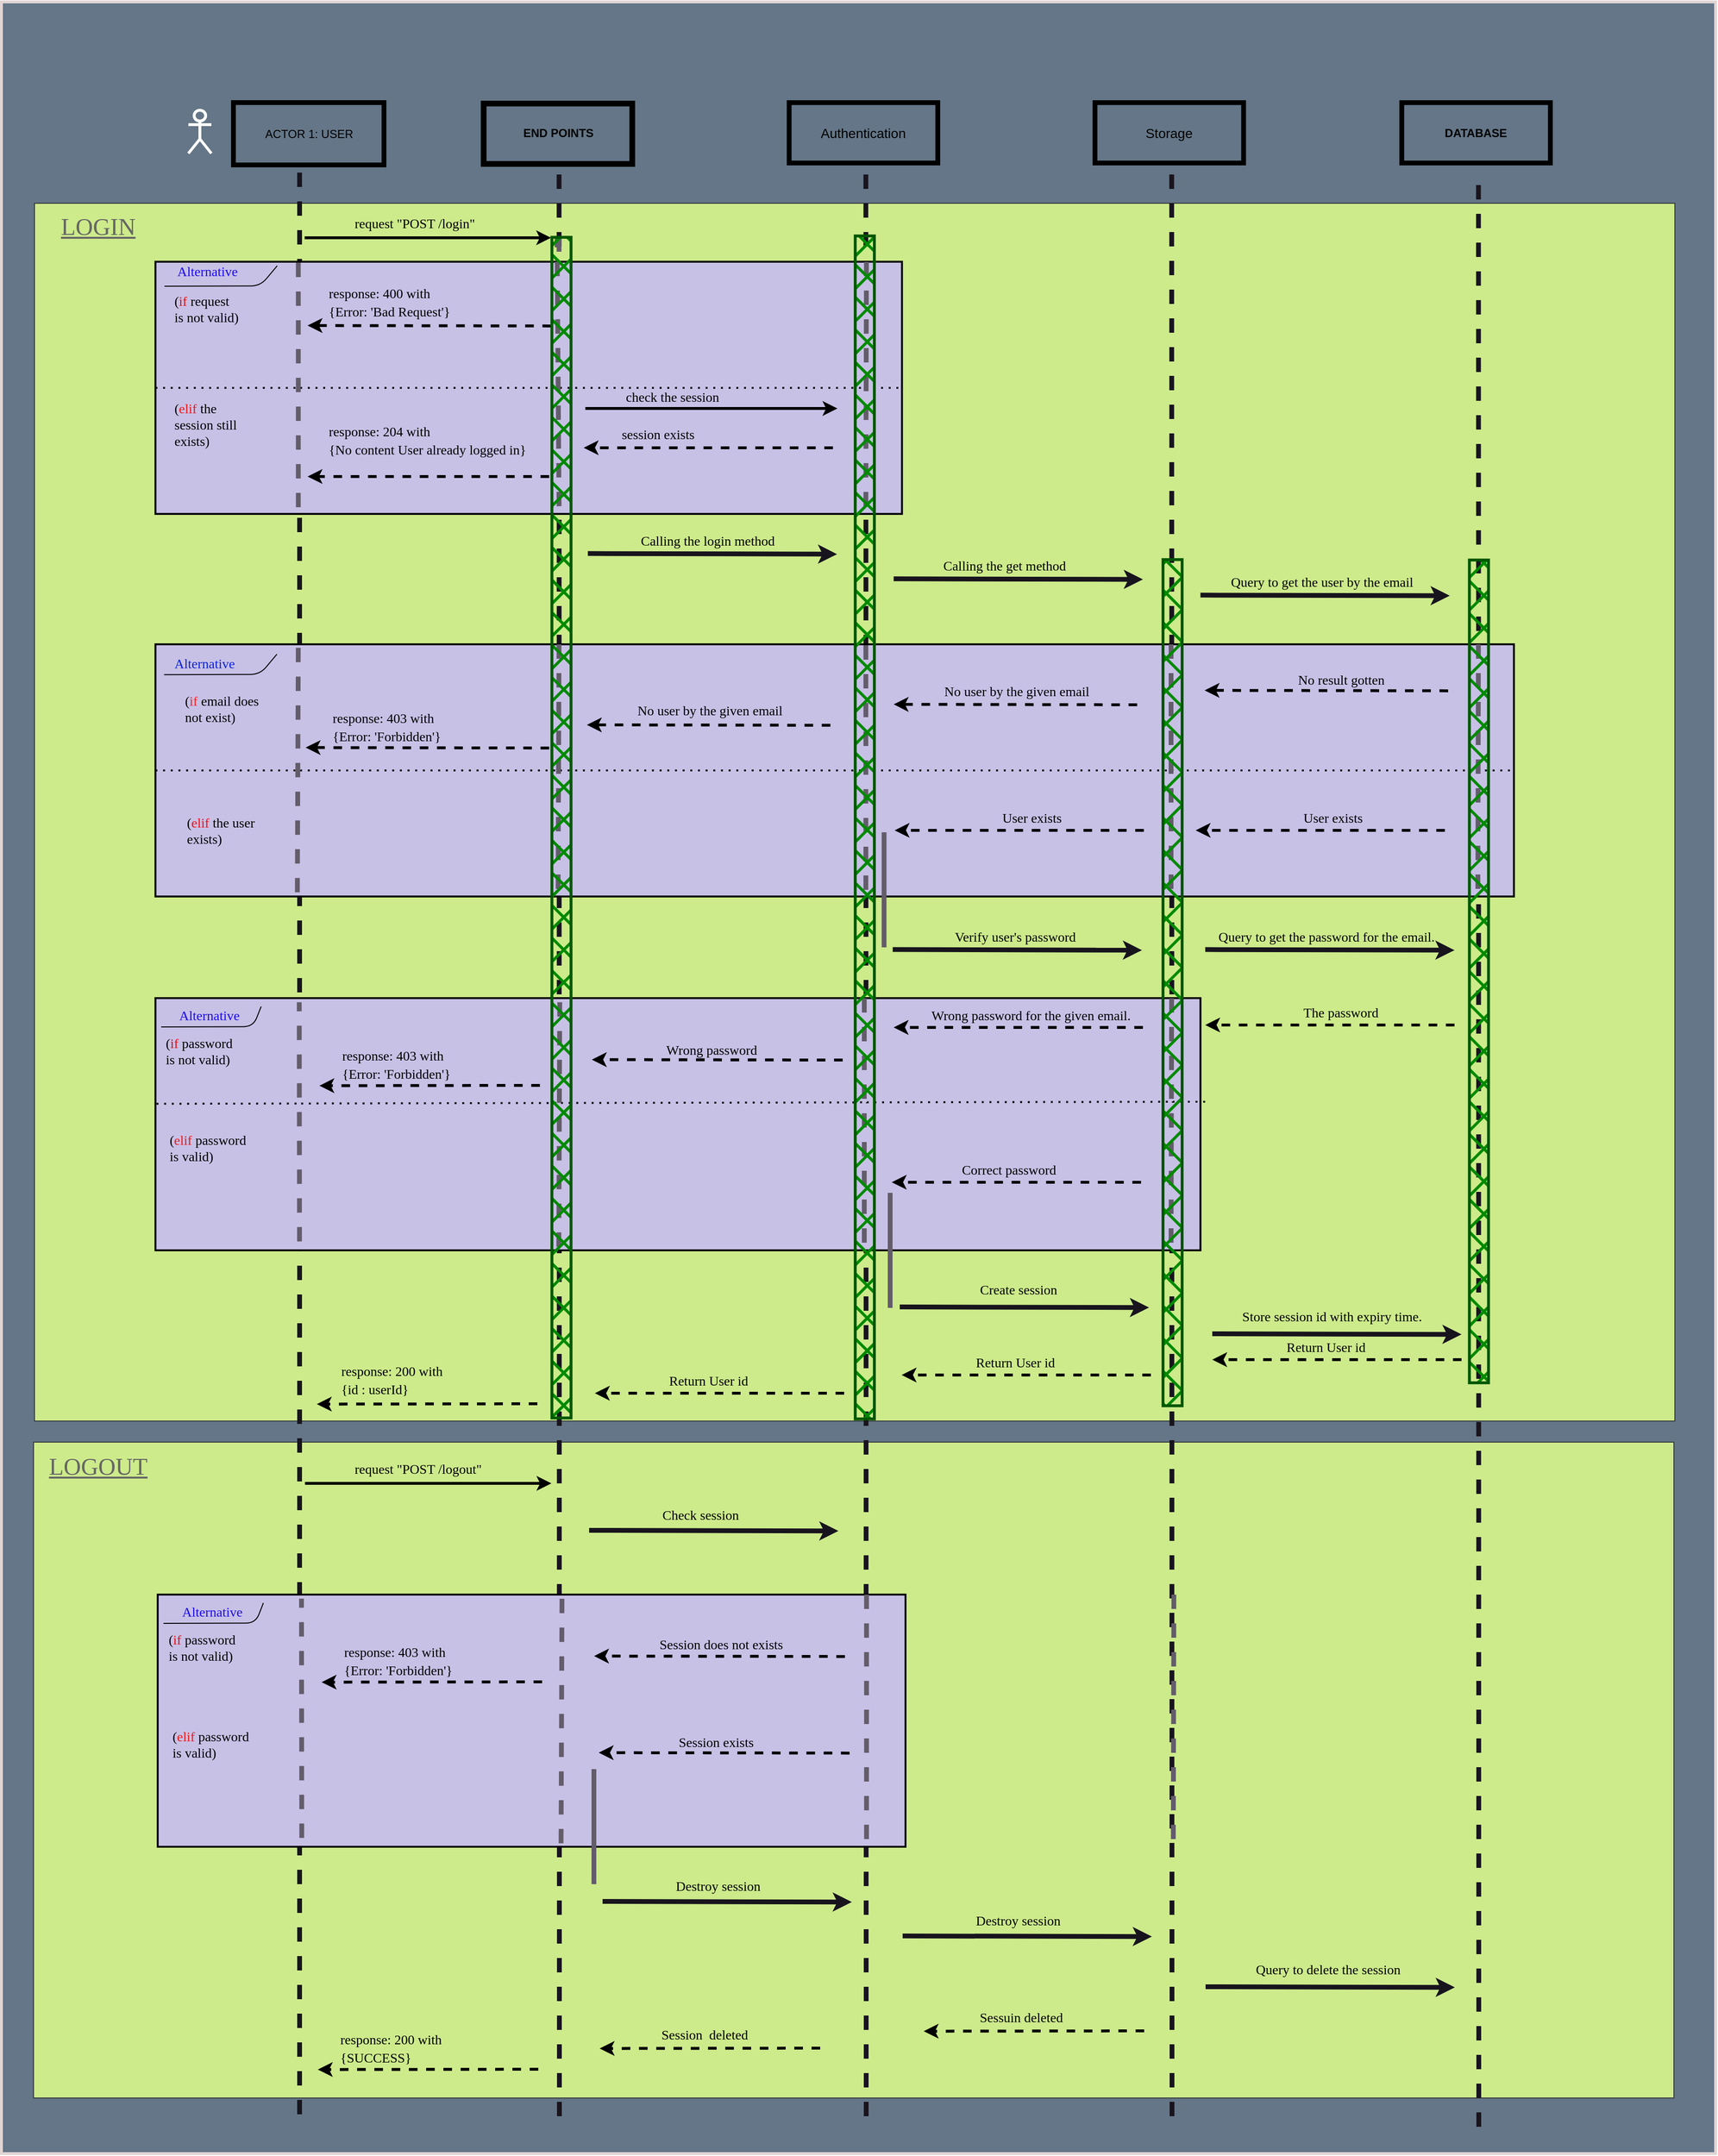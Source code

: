 <mxfile>
    <diagram id="F_yw_CQn4tfW_uXNjKrX" name="Page-1">
        <mxGraphModel dx="4628" dy="409" grid="0" gridSize="10" guides="0" tooltips="1" connect="1" arrows="1" fold="1" page="1" pageScale="1" pageWidth="1200" pageHeight="1600" background="#ffffff" math="0" shadow="0">
            <root>
                <mxCell id="0"/>
                <mxCell id="1" parent="0"/>
                <mxCell id="373" value="" style="rounded=0;whiteSpace=wrap;html=1;labelBackgroundColor=none;fillStyle=solid;strokeColor=#e1d5d5;strokeWidth=3;fontFamily=Times New Roman;fontSize=19;fontColor=#ec1818;fillColor=#647687;gradientColor=none;" parent="1" vertex="1">
                    <mxGeometry x="-3265.5" y="511" width="1788" height="2244" as="geometry"/>
                </mxCell>
                <mxCell id="454" value="" style="rounded=0;whiteSpace=wrap;html=1;fillColor=#cdeb8b;strokeColor=#36393d;" vertex="1" parent="1">
                    <mxGeometry x="-3231" y="721" width="1711" height="1270" as="geometry"/>
                </mxCell>
                <mxCell id="451" value="" style="rounded=0;whiteSpace=wrap;html=1;fillColor=#cdeb8b;strokeColor=#36393d;" vertex="1" parent="1">
                    <mxGeometry x="-3232" y="2013" width="1711" height="684" as="geometry"/>
                </mxCell>
                <mxCell id="374" value="" style="endArrow=none;dashed=1;html=1;fontColor=#080808;endSize=4;strokeColor=#18141d;strokeWidth=5;" parent="1" edge="1">
                    <mxGeometry width="50" height="50" relative="1" as="geometry">
                        <mxPoint x="-2954.5" y="2714" as="sourcePoint"/>
                        <mxPoint x="-2954.5" y="684" as="targetPoint"/>
                    </mxGeometry>
                </mxCell>
                <mxCell id="229" value="ACTOR 1: USER" style="rounded=0;whiteSpace=wrap;html=1;fillColor=none;strokeWidth=5;" parent="1" vertex="1">
                    <mxGeometry x="-3023.5" y="616" width="157" height="65" as="geometry"/>
                </mxCell>
                <mxCell id="230" value="&lt;b&gt;END POINTS&lt;/b&gt;" style="rounded=0;whiteSpace=wrap;html=1;fillColor=none;strokeWidth=6;" parent="1" vertex="1">
                    <mxGeometry x="-2762.5" y="617" width="155" height="62.95" as="geometry"/>
                </mxCell>
                <mxCell id="231" value="&lt;font style=&quot;font-size: 14px;&quot;&gt;Authentication&lt;/font&gt;" style="rounded=0;whiteSpace=wrap;html=1;fillColor=none;strokeWidth=5;" parent="1" vertex="1">
                    <mxGeometry x="-2443.84" y="616.05" width="155" height="62.95" as="geometry"/>
                </mxCell>
                <mxCell id="232" value="&lt;font style=&quot;font-size: 14px;&quot;&gt;Storage&lt;/font&gt;" style="rounded=0;whiteSpace=wrap;html=1;fillColor=none;strokeWidth=5;" parent="1" vertex="1">
                    <mxGeometry x="-2124.84" y="616.05" width="155" height="62.95" as="geometry"/>
                </mxCell>
                <mxCell id="233" value="&lt;b&gt;DATABASE&lt;/b&gt;" style="rounded=0;whiteSpace=wrap;html=1;fillColor=none;strokeWidth=5;" parent="1" vertex="1">
                    <mxGeometry x="-1804.84" y="616.05" width="155" height="62.95" as="geometry"/>
                </mxCell>
                <mxCell id="234" value="" style="endArrow=none;dashed=1;html=1;fontColor=#080808;endSize=4;strokeColor=#18141d;strokeWidth=5;" parent="1" edge="1">
                    <mxGeometry width="50" height="50" relative="1" as="geometry">
                        <mxPoint x="-2683.5" y="2716" as="sourcePoint"/>
                        <mxPoint x="-2683.84" y="683.95" as="targetPoint"/>
                    </mxGeometry>
                </mxCell>
                <mxCell id="235" value="" style="endArrow=none;dashed=1;html=1;fontColor=#080808;endSize=4;strokeColor=#18141d;strokeWidth=5;" parent="1" edge="1">
                    <mxGeometry width="50" height="50" relative="1" as="geometry">
                        <mxPoint x="-2363.5" y="2716" as="sourcePoint"/>
                        <mxPoint x="-2363.84" y="683.95" as="targetPoint"/>
                    </mxGeometry>
                </mxCell>
                <mxCell id="236" value="" style="endArrow=none;dashed=1;html=1;fontColor=#080808;endSize=4;strokeColor=#18141d;strokeWidth=5;" parent="1" edge="1">
                    <mxGeometry width="50" height="50" relative="1" as="geometry">
                        <mxPoint x="-2044.5" y="2716" as="sourcePoint"/>
                        <mxPoint x="-2044.84" y="688.95" as="targetPoint"/>
                    </mxGeometry>
                </mxCell>
                <mxCell id="237" value="" style="endArrow=none;dashed=1;html=1;fontColor=#080808;endSize=4;strokeColor=#18141d;strokeWidth=5;" parent="1" edge="1">
                    <mxGeometry width="50" height="50" relative="1" as="geometry">
                        <mxPoint x="-1724.5" y="2727" as="sourcePoint"/>
                        <mxPoint x="-1724.84" y="688.95" as="targetPoint"/>
                    </mxGeometry>
                </mxCell>
                <mxCell id="238" value="" style="endArrow=classic;html=1;strokeColor=#18141d;strokeWidth=5;fontSize=14;fontColor=#080808;endSize=4;" parent="1" edge="1">
                    <mxGeometry width="50" height="50" relative="1" as="geometry">
                        <mxPoint x="-2653.84" y="1086.3" as="sourcePoint"/>
                        <mxPoint x="-2393.84" y="1086.95" as="targetPoint"/>
                    </mxGeometry>
                </mxCell>
                <mxCell id="242" value="" style="rounded=0;whiteSpace=wrap;html=1;strokeColor=#000000;strokeWidth=2;fontFamily=Verdana;fontSize=14;fontColor=#000000;fillColor=#C8C1E6;fillStyle=solid;gradientColor=none;" parent="1" vertex="1">
                    <mxGeometry x="-3104.84" y="781.95" width="778.65" height="263" as="geometry"/>
                </mxCell>
                <mxCell id="244" value="&lt;font color=&quot;#1b0ced&quot;&gt;Alternative&lt;/font&gt;" style="text;html=1;align=center;verticalAlign=middle;resizable=0;points=[];autosize=1;strokeColor=none;fillColor=none;fontSize=14;fontFamily=Verdana;fontColor=#000000;" parent="1" vertex="1">
                    <mxGeometry x="-3095.84" y="777.5" width="90" height="30" as="geometry"/>
                </mxCell>
                <mxCell id="245" value="(&lt;font color=&quot;#e90c0c&quot;&gt;if&lt;/font&gt; request&lt;br&gt;is not valid)" style="text;html=1;align=left;verticalAlign=middle;resizable=0;points=[];autosize=1;strokeColor=none;fillColor=none;fontSize=14;fontFamily=Verdana;fontColor=#000000;" parent="1" vertex="1">
                    <mxGeometry x="-3086.84" y="807.497" width="90" height="50" as="geometry"/>
                </mxCell>
                <mxCell id="246" value="(&lt;font color=&quot;#ec1818&quot;&gt;elif&lt;/font&gt; the&lt;br&gt;session still&lt;br&gt;exists)" style="text;html=1;align=left;verticalAlign=middle;resizable=0;points=[];autosize=1;strokeColor=none;fillColor=none;fontSize=14;fontFamily=Verdana;fontColor=#000000;" parent="1" vertex="1">
                    <mxGeometry x="-3086.84" y="922.949" width="90" height="60" as="geometry"/>
                </mxCell>
                <mxCell id="247" value="" style="endArrow=classic;html=1;rounded=1;strokeColor=#000000;strokeWidth=3;fontFamily=Verdana;fontSize=14;fontColor=#000000;jumpStyle=arc;jumpSize=0;dashed=1;" parent="1" edge="1">
                    <mxGeometry width="50" height="50" relative="1" as="geometry">
                        <mxPoint x="-2694.19" y="1005.95" as="sourcePoint"/>
                        <mxPoint x="-2946.19" y="1005.948" as="targetPoint"/>
                    </mxGeometry>
                </mxCell>
                <mxCell id="248" value="&lt;font face=&quot;Verdana&quot;&gt;&lt;span style=&quot;font-size: 14px;&quot;&gt;check the session&lt;/span&gt;&lt;/font&gt;" style="text;html=1;align=center;verticalAlign=middle;resizable=0;points=[];autosize=1;strokeColor=none;fillColor=none;fontSize=22;fontColor=#000000;" parent="1" vertex="1">
                    <mxGeometry x="-2637.194" y="901" width="142" height="39" as="geometry"/>
                </mxCell>
                <mxCell id="249" value="" style="endArrow=classic;html=1;rounded=1;strokeColor=#000000;strokeWidth=3;fontFamily=Verdana;fontSize=14;fontColor=#000000;jumpStyle=arc;jumpSize=0;dashed=1;" parent="1" edge="1">
                    <mxGeometry width="50" height="50" relative="1" as="geometry">
                        <mxPoint x="-2398.19" y="975.95" as="sourcePoint"/>
                        <mxPoint x="-2658.19" y="975.95" as="targetPoint"/>
                    </mxGeometry>
                </mxCell>
                <mxCell id="250" value="&lt;font face=&quot;Verdana&quot;&gt;&lt;span style=&quot;font-size: 14px;&quot;&gt;session exists&lt;/span&gt;&lt;/font&gt;" style="text;html=1;align=center;verticalAlign=middle;resizable=0;points=[];autosize=1;strokeColor=none;fillColor=none;fontSize=22;fontColor=#000000;" parent="1" vertex="1">
                    <mxGeometry x="-2638.194" y="940.95" width="115" height="39" as="geometry"/>
                </mxCell>
                <mxCell id="251" value="" style="endArrow=classic;html=1;rounded=1;strokeColor=#000000;strokeWidth=3;fontFamily=Verdana;fontSize=14;fontColor=#000000;jumpStyle=arc;jumpSize=0;dashed=1;" parent="1" edge="1">
                    <mxGeometry width="50" height="50" relative="1" as="geometry">
                        <mxPoint x="-2692.19" y="848.95" as="sourcePoint"/>
                        <mxPoint x="-2946.19" y="848.498" as="targetPoint"/>
                    </mxGeometry>
                </mxCell>
                <mxCell id="252" value="&lt;p style=&quot;line-height: 70%;&quot;&gt;&lt;font style=&quot;font-size: 14px;&quot; face=&quot;Verdana&quot;&gt;response: 400 with&lt;br&gt;{Error&lt;/font&gt;&lt;span style=&quot;background-color: initial; font-family: Verdana; font-size: 14px;&quot;&gt;: 'Bad Request'}&amp;nbsp;&lt;/span&gt;&lt;/p&gt;" style="text;html=1;align=left;verticalAlign=middle;resizable=0;points=[];autosize=1;strokeColor=none;fillColor=none;fontSize=22;fontColor=#000000;" parent="1" vertex="1">
                    <mxGeometry x="-2926.19" y="777.5" width="183" height="91" as="geometry"/>
                </mxCell>
                <mxCell id="253" value="" style="endArrow=classic;html=1;rounded=1;strokeColor=#000000;strokeWidth=3;fontSize=22;fontColor=#000000;jumpStyle=arc;jumpSize=0;" parent="1" edge="1">
                    <mxGeometry width="50" height="50" relative="1" as="geometry">
                        <mxPoint x="-2656.5" y="935" as="sourcePoint"/>
                        <mxPoint x="-2393.5" y="935" as="targetPoint"/>
                    </mxGeometry>
                </mxCell>
                <mxCell id="254" value="" style="endArrow=none;dashed=1;html=1;dashPattern=1 3;strokeWidth=2;rounded=1;strokeColor=#000000;fontFamily=Verdana;fontSize=14;fontColor=#000000;jumpStyle=arc;jumpSize=0;exitX=0;exitY=0.5;exitDx=0;exitDy=0;entryX=1;entryY=0.5;entryDx=0;entryDy=0;" parent="1" source="242" target="242" edge="1">
                    <mxGeometry width="50" height="50" relative="1" as="geometry">
                        <mxPoint x="-2816.19" y="947.95" as="sourcePoint"/>
                        <mxPoint x="-2326.19" y="889.95" as="targetPoint"/>
                    </mxGeometry>
                </mxCell>
                <mxCell id="255" value="" style="endArrow=classic;html=1;rounded=1;strokeColor=#000000;strokeWidth=3;fontSize=22;fontColor=#000000;jumpStyle=arc;jumpSize=0;" parent="1" edge="1">
                    <mxGeometry width="50" height="50" relative="1" as="geometry">
                        <mxPoint x="-2949.19" y="756.95" as="sourcePoint"/>
                        <mxPoint x="-2692.19" y="756.95" as="targetPoint"/>
                    </mxGeometry>
                </mxCell>
                <mxCell id="256" value="&lt;p style=&quot;line-height: 70%;&quot;&gt;&lt;font style=&quot;font-size: 14px;&quot; face=&quot;Verdana&quot;&gt;response: 204 with&lt;br&gt;&lt;/font&gt;&lt;span style=&quot;font-family: Verdana; font-size: 14px;&quot;&gt;{No content User already logged in}&lt;/span&gt;&lt;font style=&quot;font-size: 14px;&quot; face=&quot;Verdana&quot;&gt;&lt;br&gt;&lt;/font&gt;&lt;/p&gt;" style="text;html=1;align=left;verticalAlign=middle;resizable=0;points=[];autosize=1;strokeColor=none;fillColor=none;fontSize=22;fontColor=#000000;" parent="1" vertex="1">
                    <mxGeometry x="-2926.19" y="919.95" width="224" height="94" as="geometry"/>
                </mxCell>
                <mxCell id="257" value="&lt;span style=&quot;color: rgb(0, 0, 0); font-family: Verdana; font-size: 14px; font-style: normal; font-variant-ligatures: normal; font-variant-caps: normal; font-weight: 400; letter-spacing: normal; orphans: 2; text-align: center; text-indent: 0px; text-transform: none; widows: 2; word-spacing: 0px; -webkit-text-stroke-width: 0px; text-decoration-thickness: initial; text-decoration-style: initial; text-decoration-color: initial; float: none; display: inline !important;&quot;&gt;request &quot;POST /login&quot;&lt;/span&gt;" style="text;whiteSpace=wrap;html=1;fontSize=19;fontColor=#000000;" parent="1" vertex="1">
                    <mxGeometry x="-2899.19" y="722.95" width="170" height="50" as="geometry"/>
                </mxCell>
                <mxCell id="258" value="" style="endArrow=none;dashed=1;html=1;fontColor=#080808;endSize=4;strokeColor=#635c6a;strokeWidth=5;startArrow=none;" parent="1" source="367" edge="1">
                    <mxGeometry width="50" height="50" relative="1" as="geometry">
                        <mxPoint x="-2683.84" y="1036.95" as="sourcePoint"/>
                        <mxPoint x="-2683.84" y="775.95" as="targetPoint"/>
                    </mxGeometry>
                </mxCell>
                <mxCell id="260" value="" style="endArrow=none;dashed=1;html=1;fontColor=#080808;endSize=4;strokeColor=#635c6a;strokeWidth=5;" parent="1" edge="1">
                    <mxGeometry width="50" height="50" relative="1" as="geometry">
                        <mxPoint x="-2363.84" y="1036.95" as="sourcePoint"/>
                        <mxPoint x="-2363.24" y="776.5" as="targetPoint"/>
                    </mxGeometry>
                </mxCell>
                <mxCell id="261" value="&lt;div style=&quot;text-align: center;&quot;&gt;&lt;span style=&quot;background-color: initial; font-size: 14px;&quot;&gt;&lt;font face=&quot;Verdana&quot;&gt;&amp;nbsp;Calling the login method&lt;/font&gt;&lt;/span&gt;&lt;/div&gt;" style="text;whiteSpace=wrap;html=1;fontSize=19;fontColor=#000000;" parent="1" vertex="1">
                    <mxGeometry x="-2603.84" y="1053.95" width="170" height="50" as="geometry"/>
                </mxCell>
                <mxCell id="262" value="" style="endArrow=classic;html=1;strokeColor=#18141d;strokeWidth=5;fontSize=14;fontColor=#080808;endSize=4;" parent="1" edge="1">
                    <mxGeometry width="50" height="50" relative="1" as="geometry">
                        <mxPoint x="-2334.84" y="1112.65" as="sourcePoint"/>
                        <mxPoint x="-2074.84" y="1113.3" as="targetPoint"/>
                    </mxGeometry>
                </mxCell>
                <mxCell id="263" value="&lt;div style=&quot;text-align: center;&quot;&gt;&lt;font face=&quot;Verdana&quot;&gt;&lt;span style=&quot;font-size: 14px;&quot;&gt;Calling the get method&amp;nbsp;&lt;/span&gt;&lt;/font&gt;&lt;/div&gt;" style="text;whiteSpace=wrap;html=1;fontSize=19;fontColor=#000000;" parent="1" vertex="1">
                    <mxGeometry x="-2284.84" y="1080.3" width="170" height="50" as="geometry"/>
                </mxCell>
                <mxCell id="264" value="" style="endArrow=classic;html=1;strokeColor=#18141d;strokeWidth=5;fontSize=14;fontColor=#080808;endSize=4;" parent="1" edge="1">
                    <mxGeometry width="50" height="50" relative="1" as="geometry">
                        <mxPoint x="-2014.84" y="1129.65" as="sourcePoint"/>
                        <mxPoint x="-1754.84" y="1130.3" as="targetPoint"/>
                    </mxGeometry>
                </mxCell>
                <mxCell id="265" value="&lt;div style=&quot;text-align: center;&quot;&gt;&lt;font face=&quot;Verdana&quot;&gt;&lt;span style=&quot;font-size: 14px;&quot;&gt;Query to get the user by the email&lt;/span&gt;&lt;/font&gt;&lt;/div&gt;" style="text;whiteSpace=wrap;html=1;fontSize=19;fontColor=#000000;" parent="1" vertex="1">
                    <mxGeometry x="-1984.84" y="1097.3" width="210" height="50" as="geometry"/>
                </mxCell>
                <mxCell id="266" value="" style="rounded=0;whiteSpace=wrap;html=1;strokeColor=#000000;strokeWidth=2;fontFamily=Verdana;fontSize=14;fontColor=#000000;fillColor=#C8C1E6;fillStyle=solid;gradientColor=none;" parent="1" vertex="1">
                    <mxGeometry x="-3104.84" y="1180.95" width="1417" height="263" as="geometry"/>
                </mxCell>
                <mxCell id="273" value="" style="endArrow=classic;html=1;rounded=1;strokeColor=#000000;strokeWidth=3;fontFamily=Verdana;fontSize=14;fontColor=#000000;jumpStyle=arc;jumpSize=0;dashed=1;" parent="1" edge="1">
                    <mxGeometry width="50" height="50" relative="1" as="geometry">
                        <mxPoint x="-1759.84" y="1374.95" as="sourcePoint"/>
                        <mxPoint x="-2019.84" y="1374.95" as="targetPoint"/>
                    </mxGeometry>
                </mxCell>
                <mxCell id="274" value="&lt;font face=&quot;Verdana&quot;&gt;&lt;span style=&quot;font-size: 14px;&quot;&gt;User exists&lt;/span&gt;&lt;/font&gt;" style="text;html=1;align=center;verticalAlign=middle;resizable=0;points=[];autosize=1;strokeColor=none;fillColor=none;fontSize=22;fontColor=#000000;" parent="1" vertex="1">
                    <mxGeometry x="-1921.844" y="1339.95" width="90" height="40" as="geometry"/>
                </mxCell>
                <mxCell id="275" value="" style="endArrow=classic;html=1;rounded=1;strokeColor=#000000;strokeWidth=3;fontFamily=Verdana;fontSize=14;fontColor=#000000;jumpStyle=arc;jumpSize=0;dashed=1;" parent="1" edge="1">
                    <mxGeometry width="50" height="50" relative="1" as="geometry">
                        <mxPoint x="-2080.84" y="1244.01" as="sourcePoint"/>
                        <mxPoint x="-2334.84" y="1243.558" as="targetPoint"/>
                    </mxGeometry>
                </mxCell>
                <mxCell id="276" value="&lt;p style=&quot;line-height: 70%;&quot;&gt;&lt;font face=&quot;Verdana&quot;&gt;&lt;span style=&quot;font-size: 14px;&quot;&gt;No user by the given email&lt;/span&gt;&lt;/font&gt;&lt;/p&gt;" style="text;html=1;align=left;verticalAlign=middle;resizable=0;points=[];autosize=1;strokeColor=none;fillColor=none;fontSize=22;fontColor=#000000;" parent="1" vertex="1">
                    <mxGeometry x="-2283.84" y="1188.95" width="170" height="80" as="geometry"/>
                </mxCell>
                <mxCell id="278" value="" style="endArrow=none;dashed=1;html=1;dashPattern=1 3;strokeWidth=2;rounded=1;strokeColor=#000000;fontFamily=Verdana;fontSize=14;fontColor=#000000;jumpStyle=arc;jumpSize=0;exitX=0;exitY=0.5;exitDx=0;exitDy=0;entryX=1;entryY=0.5;entryDx=0;entryDy=0;" parent="1" source="266" target="266" edge="1">
                    <mxGeometry width="50" height="50" relative="1" as="geometry">
                        <mxPoint x="-2177.84" y="1346.95" as="sourcePoint"/>
                        <mxPoint x="-1687.84" y="1288.95" as="targetPoint"/>
                    </mxGeometry>
                </mxCell>
                <mxCell id="281" value="" style="endArrow=none;dashed=1;html=1;fontColor=#080808;endSize=4;strokeColor=#635c6a;strokeWidth=5;" parent="1" edge="1">
                    <mxGeometry width="50" height="50" relative="1" as="geometry">
                        <mxPoint x="-2045.49" y="1435.95" as="sourcePoint"/>
                        <mxPoint x="-2045.49" y="1174.95" as="targetPoint"/>
                    </mxGeometry>
                </mxCell>
                <mxCell id="282" value="" style="endArrow=none;dashed=1;html=1;fontColor=#080808;endSize=4;strokeColor=#635c6a;strokeWidth=5;" parent="1" edge="1">
                    <mxGeometry width="50" height="50" relative="1" as="geometry">
                        <mxPoint x="-2363.84" y="1436.95" as="sourcePoint"/>
                        <mxPoint x="-2363.84" y="1176.95" as="targetPoint"/>
                    </mxGeometry>
                </mxCell>
                <mxCell id="283" value="" style="endArrow=none;dashed=1;html=1;fontColor=#080808;endSize=4;strokeColor=#635c6a;strokeWidth=5;" parent="1" edge="1">
                    <mxGeometry width="50" height="50" relative="1" as="geometry">
                        <mxPoint x="-1725.49" y="1435.95" as="sourcePoint"/>
                        <mxPoint x="-1724.89" y="1175.5" as="targetPoint"/>
                    </mxGeometry>
                </mxCell>
                <mxCell id="286" value="" style="endArrow=classic;html=1;rounded=1;strokeColor=#000000;strokeWidth=3;fontFamily=Verdana;fontSize=14;fontColor=#000000;jumpStyle=arc;jumpSize=0;dashed=1;" parent="1" edge="1">
                    <mxGeometry width="50" height="50" relative="1" as="geometry">
                        <mxPoint x="-1756.5" y="1229.45" as="sourcePoint"/>
                        <mxPoint x="-2010.5" y="1228.998" as="targetPoint"/>
                    </mxGeometry>
                </mxCell>
                <mxCell id="287" value="&lt;p style=&quot;line-height: 70%;&quot;&gt;&lt;font face=&quot;Verdana&quot;&gt;&lt;span style=&quot;font-size: 14px;&quot;&gt;No result gotten&lt;/span&gt;&lt;/font&gt;&lt;/p&gt;" style="text;html=1;align=left;verticalAlign=middle;resizable=0;points=[];autosize=1;strokeColor=none;fillColor=none;fontSize=22;fontColor=#000000;" parent="1" vertex="1">
                    <mxGeometry x="-1914.84" y="1177.0" width="110" height="80" as="geometry"/>
                </mxCell>
                <mxCell id="292" value="" style="endArrow=none;dashed=1;html=1;fontColor=#080808;endSize=4;strokeColor=#635c6a;strokeWidth=5;" parent="1" edge="1">
                    <mxGeometry width="50" height="50" relative="1" as="geometry">
                        <mxPoint x="-2684.84" y="1435.95" as="sourcePoint"/>
                        <mxPoint x="-2683.84" y="1172.6" as="targetPoint"/>
                    </mxGeometry>
                </mxCell>
                <mxCell id="294" value="" style="endArrow=classic;html=1;rounded=1;strokeColor=#000000;strokeWidth=3;fontFamily=Verdana;fontSize=14;fontColor=#000000;jumpStyle=arc;jumpSize=0;dashed=1;" parent="1" edge="1">
                    <mxGeometry width="50" height="50" relative="1" as="geometry">
                        <mxPoint x="-2400.84" y="1265.4" as="sourcePoint"/>
                        <mxPoint x="-2654.84" y="1264.948" as="targetPoint"/>
                    </mxGeometry>
                </mxCell>
                <mxCell id="295" value="&lt;p style=&quot;line-height: 70%;&quot;&gt;&lt;font face=&quot;Verdana&quot;&gt;&lt;span style=&quot;font-size: 14px;&quot;&gt;No user by the given email&lt;/span&gt;&lt;/font&gt;&lt;/p&gt;" style="text;html=1;align=left;verticalAlign=middle;resizable=0;points=[];autosize=1;strokeColor=none;fillColor=none;fontSize=22;fontColor=#000000;" parent="1" vertex="1">
                    <mxGeometry x="-2603.84" y="1208.65" width="170" height="80" as="geometry"/>
                </mxCell>
                <mxCell id="297" value="" style="endArrow=none;html=1;rounded=1;strokeColor=#000000;strokeWidth=1;fontFamily=Verdana;fontSize=14;fontColor=#000000;jumpStyle=arc;jumpSize=0;exitX=0;exitY=0.081;exitDx=0;exitDy=0;exitPerimeter=0;entryX=0.144;entryY=0;entryDx=0;entryDy=0;entryPerimeter=0;" parent="1" edge="1">
                    <mxGeometry width="50" height="50" relative="1" as="geometry">
                        <mxPoint x="-3095.84" y="1212.603" as="sourcePoint"/>
                        <mxPoint x="-2978.192" y="1191.3" as="targetPoint"/>
                        <Array as="points">
                            <mxPoint x="-2995.84" y="1212.3"/>
                        </Array>
                    </mxGeometry>
                </mxCell>
                <mxCell id="298" value="&lt;font color=&quot;#0922dc&quot;&gt;Alternative&lt;/font&gt;" style="text;html=1;align=center;verticalAlign=middle;resizable=0;points=[];autosize=1;strokeColor=none;fillColor=none;fontSize=14;fontFamily=Verdana;fontColor=#000000;" parent="1" vertex="1">
                    <mxGeometry x="-3098.84" y="1186.65" width="90" height="30" as="geometry"/>
                </mxCell>
                <mxCell id="299" value="(&lt;font color=&quot;#fc2223&quot;&gt;if&lt;/font&gt; email does&lt;br&gt;not exist)" style="text;html=1;align=left;verticalAlign=middle;resizable=0;points=[];autosize=1;strokeColor=none;fillColor=none;fontSize=14;fontFamily=Verdana;fontColor=#000000;" parent="1" vertex="1">
                    <mxGeometry x="-3075.84" y="1223.647" width="100" height="50" as="geometry"/>
                </mxCell>
                <mxCell id="300" value="(&lt;font color=&quot;#ff0a0a&quot;&gt;elif&lt;/font&gt; the user&lt;br&gt;exists)" style="text;html=1;align=left;verticalAlign=middle;resizable=0;points=[];autosize=1;strokeColor=none;fillColor=none;fontSize=14;fontFamily=Verdana;fontColor=#000000;" parent="1" vertex="1">
                    <mxGeometry x="-3073.84" y="1351.299" width="90" height="50" as="geometry"/>
                </mxCell>
                <mxCell id="301" value="" style="endArrow=none;dashed=1;html=1;fontColor=#080808;endSize=4;strokeColor=#635c6a;strokeWidth=5;" parent="1" edge="1">
                    <mxGeometry width="50" height="50" relative="1" as="geometry">
                        <mxPoint x="-2956.84" y="1439.65" as="sourcePoint"/>
                        <mxPoint x="-2955.84" y="1176.3" as="targetPoint"/>
                    </mxGeometry>
                </mxCell>
                <mxCell id="302" value="" style="endArrow=classic;html=1;rounded=1;strokeColor=#000000;strokeWidth=3;fontFamily=Verdana;fontSize=14;fontColor=#000000;jumpStyle=arc;jumpSize=0;dashed=1;" parent="1" edge="1">
                    <mxGeometry width="50" height="50" relative="1" as="geometry">
                        <mxPoint x="-2694.19" y="1289.1" as="sourcePoint"/>
                        <mxPoint x="-2948.19" y="1288.648" as="targetPoint"/>
                    </mxGeometry>
                </mxCell>
                <mxCell id="303" value="&lt;p style=&quot;line-height: 70%;&quot;&gt;&lt;font style=&quot;font-size: 14px;&quot; face=&quot;Verdana&quot;&gt;response: 403 with&lt;br&gt;{Error&lt;/font&gt;&lt;span style=&quot;background-color: initial; font-family: Verdana; font-size: 14px;&quot;&gt;: 'Forbidden'}&amp;nbsp;&lt;/span&gt;&lt;/p&gt;" style="text;html=1;align=left;verticalAlign=middle;resizable=0;points=[];autosize=1;strokeColor=none;fillColor=none;fontSize=22;fontColor=#000000;" parent="1" vertex="1">
                    <mxGeometry x="-2921.84" y="1219.3" width="134" height="94" as="geometry"/>
                </mxCell>
                <mxCell id="304" value="" style="endArrow=classic;html=1;rounded=1;strokeColor=#000000;strokeWidth=3;fontFamily=Verdana;fontSize=14;fontColor=#000000;jumpStyle=arc;jumpSize=0;dashed=1;" parent="1" edge="1">
                    <mxGeometry width="50" height="50" relative="1" as="geometry">
                        <mxPoint x="-2073.84" y="1374.95" as="sourcePoint"/>
                        <mxPoint x="-2333.84" y="1374.95" as="targetPoint"/>
                    </mxGeometry>
                </mxCell>
                <mxCell id="305" value="&lt;font face=&quot;Verdana&quot;&gt;&lt;span style=&quot;font-size: 14px;&quot;&gt;User exists&lt;/span&gt;&lt;/font&gt;" style="text;html=1;align=center;verticalAlign=middle;resizable=0;points=[];autosize=1;strokeColor=none;fillColor=none;fontSize=22;fontColor=#000000;" parent="1" vertex="1">
                    <mxGeometry x="-2235.844" y="1339.95" width="90" height="40" as="geometry"/>
                </mxCell>
                <mxCell id="308" value="" style="endArrow=classic;html=1;strokeColor=#18141d;strokeWidth=5;fontSize=14;fontColor=#080808;endSize=4;" parent="1" edge="1">
                    <mxGeometry width="50" height="50" relative="1" as="geometry">
                        <mxPoint x="-2335.84" y="1499.3" as="sourcePoint"/>
                        <mxPoint x="-2075.84" y="1499.95" as="targetPoint"/>
                    </mxGeometry>
                </mxCell>
                <mxCell id="309" value="&lt;div style=&quot;text-align: center;&quot;&gt;&lt;font face=&quot;Verdana&quot;&gt;&lt;span style=&quot;font-size: 14px;&quot;&gt;Verify user's password&amp;nbsp;&lt;/span&gt;&lt;/font&gt;&lt;/div&gt;" style="text;whiteSpace=wrap;html=1;fontSize=19;fontColor=#000000;" parent="1" vertex="1">
                    <mxGeometry x="-2272.84" y="1466.95" width="170" height="50" as="geometry"/>
                </mxCell>
                <mxCell id="310" value="" style="endArrow=classic;html=1;strokeColor=#18141d;strokeWidth=5;fontSize=14;fontColor=#080808;endSize=4;" parent="1" edge="1">
                    <mxGeometry width="50" height="50" relative="1" as="geometry">
                        <mxPoint x="-2009.84" y="1499.3" as="sourcePoint"/>
                        <mxPoint x="-1749.84" y="1499.95" as="targetPoint"/>
                    </mxGeometry>
                </mxCell>
                <mxCell id="311" value="&lt;div style=&quot;text-align: center;&quot;&gt;&lt;font face=&quot;Verdana&quot;&gt;&lt;span style=&quot;font-size: 14px;&quot;&gt;Query to get the password for the email.&lt;/span&gt;&lt;/font&gt;&lt;/div&gt;" style="text;whiteSpace=wrap;html=1;fontSize=19;fontColor=#000000;" parent="1" vertex="1">
                    <mxGeometry x="-1997.84" y="1466.95" width="242" height="50" as="geometry"/>
                </mxCell>
                <mxCell id="312" value="" style="endArrow=none;html=1;strokeColor=#635c6a;strokeWidth=5;fontFamily=Times New Roman;fontSize=19;fontColor=#ec1818;endSize=4;" parent="1" edge="1">
                    <mxGeometry width="50" height="50" relative="1" as="geometry">
                        <mxPoint x="-2344.84" y="1376.95" as="sourcePoint"/>
                        <mxPoint x="-2344.84" y="1496.95" as="targetPoint"/>
                    </mxGeometry>
                </mxCell>
                <mxCell id="315" value="" style="endArrow=classic;html=1;rounded=1;strokeColor=#000000;strokeWidth=3;fontFamily=Verdana;fontSize=14;fontColor=#000000;jumpStyle=arc;jumpSize=0;dashed=1;" parent="1" edge="1">
                    <mxGeometry width="50" height="50" relative="1" as="geometry">
                        <mxPoint x="-1749.84" y="1577.95" as="sourcePoint"/>
                        <mxPoint x="-2009.84" y="1577.95" as="targetPoint"/>
                    </mxGeometry>
                </mxCell>
                <mxCell id="316" value="&lt;font face=&quot;Verdana&quot;&gt;&lt;span style=&quot;font-size: 14px;&quot;&gt;The password&amp;nbsp;&lt;/span&gt;&lt;/font&gt;" style="text;html=1;align=center;verticalAlign=middle;resizable=0;points=[];autosize=1;strokeColor=none;fillColor=none;fontSize=22;fontColor=#000000;" parent="1" vertex="1">
                    <mxGeometry x="-1921.844" y="1542.95" width="110" height="40" as="geometry"/>
                </mxCell>
                <mxCell id="319" value="" style="rounded=0;whiteSpace=wrap;html=1;strokeColor=#000000;strokeWidth=2;fontFamily=Verdana;fontSize=14;fontColor=#000000;fillColor=#C8C1E6;fillStyle=solid;gradientColor=none;" parent="1" vertex="1">
                    <mxGeometry x="-3104.84" y="1549.95" width="1090" height="263" as="geometry"/>
                </mxCell>
                <mxCell id="327" value="&lt;font face=&quot;Verdana&quot;&gt;&lt;span style=&quot;font-size: 14px;&quot;&gt;Correct password&lt;/span&gt;&lt;/font&gt;" style="text;html=1;align=center;verticalAlign=middle;resizable=0;points=[];autosize=1;strokeColor=none;fillColor=none;fontSize=22;fontColor=#000000;" parent="1" vertex="1">
                    <mxGeometry x="-2274.844" y="1706.95" width="120" height="40" as="geometry"/>
                </mxCell>
                <mxCell id="328" value="" style="endArrow=classic;html=1;rounded=1;strokeColor=#000000;strokeWidth=3;fontFamily=Verdana;fontSize=14;fontColor=#000000;jumpStyle=arc;jumpSize=0;dashed=1;" parent="1" edge="1">
                    <mxGeometry width="50" height="50" relative="1" as="geometry">
                        <mxPoint x="-2388.02" y="1614.54" as="sourcePoint"/>
                        <mxPoint x="-2649.67" y="1614.09" as="targetPoint"/>
                    </mxGeometry>
                </mxCell>
                <mxCell id="329" value="&lt;p style=&quot;line-height: 70%;&quot;&gt;&lt;font face=&quot;Verdana&quot;&gt;&lt;span style=&quot;font-size: 14px;&quot;&gt;Wrong password&lt;/span&gt;&lt;/font&gt;&lt;/p&gt;" style="text;html=1;align=left;verticalAlign=middle;resizable=0;points=[];autosize=1;strokeColor=none;fillColor=none;fontSize=22;fontColor=#000000;" parent="1" vertex="1">
                    <mxGeometry x="-2573.84" y="1563.22" width="120" height="80" as="geometry"/>
                </mxCell>
                <mxCell id="331" value="" style="endArrow=none;dashed=1;html=1;dashPattern=1 3;strokeWidth=2;rounded=1;strokeColor=#000000;fontFamily=Verdana;fontSize=14;fontColor=#000000;jumpStyle=arc;jumpSize=0;exitX=0.001;exitY=0.419;exitDx=0;exitDy=0;exitPerimeter=0;" parent="1" source="319" edge="1">
                    <mxGeometry width="50" height="50" relative="1" as="geometry">
                        <mxPoint x="-2497.84" y="1715.95" as="sourcePoint"/>
                        <mxPoint x="-2007.84" y="1657.95" as="targetPoint"/>
                    </mxGeometry>
                </mxCell>
                <mxCell id="333" value="&lt;p style=&quot;line-height: 70%;&quot;&gt;&lt;font face=&quot;Verdana&quot;&gt;&lt;span style=&quot;font-size: 14px;&quot;&gt;Return User id&lt;/span&gt;&lt;/font&gt;&lt;/p&gt;" style="text;html=1;align=left;verticalAlign=middle;resizable=0;points=[];autosize=1;strokeColor=none;fillColor=none;fontSize=22;fontColor=#000000;" parent="1" vertex="1">
                    <mxGeometry x="-2571.5" y="1910.0" width="100" height="75" as="geometry"/>
                </mxCell>
                <mxCell id="334" value="" style="endArrow=none;dashed=1;html=1;fontColor=#080808;endSize=4;strokeColor=#635c6a;strokeWidth=5;" parent="1" edge="1">
                    <mxGeometry width="50" height="50" relative="1" as="geometry">
                        <mxPoint x="-2365.49" y="1804.95" as="sourcePoint"/>
                        <mxPoint x="-2365.49" y="1543.95" as="targetPoint"/>
                    </mxGeometry>
                </mxCell>
                <mxCell id="336" value="" style="endArrow=none;dashed=1;html=1;fontColor=#080808;endSize=4;strokeColor=#635c6a;strokeWidth=5;" parent="1" edge="1">
                    <mxGeometry width="50" height="50" relative="1" as="geometry">
                        <mxPoint x="-2045.49" y="1804.95" as="sourcePoint"/>
                        <mxPoint x="-2044.89" y="1544.5" as="targetPoint"/>
                    </mxGeometry>
                </mxCell>
                <mxCell id="317" value="" style="endArrow=classic;html=1;rounded=1;strokeColor=#000000;strokeWidth=3;fontFamily=Verdana;fontSize=14;fontColor=#000000;jumpStyle=arc;jumpSize=0;dashed=1;" parent="1" edge="1">
                    <mxGeometry width="50" height="50" relative="1" as="geometry">
                        <mxPoint x="-2074.84" y="1580.5" as="sourcePoint"/>
                        <mxPoint x="-2334.84" y="1580.5" as="targetPoint"/>
                    </mxGeometry>
                </mxCell>
                <mxCell id="318" value="&lt;font face=&quot;Verdana&quot;&gt;&lt;span style=&quot;font-size: 14px;&quot;&gt;Wrong password for the given email.&lt;/span&gt;&lt;/font&gt;" style="text;html=1;align=center;verticalAlign=middle;resizable=0;points=[];autosize=1;strokeColor=none;fillColor=none;fontSize=22;fontColor=#000000;" parent="1" vertex="1">
                    <mxGeometry x="-2306.844" y="1545.5" width="230" height="40" as="geometry"/>
                </mxCell>
                <mxCell id="343" value="" style="endArrow=none;html=1;rounded=1;strokeColor=#000000;strokeWidth=1;fontFamily=Verdana;fontSize=14;fontColor=#000000;jumpStyle=arc;jumpSize=0;exitX=0;exitY=0.081;exitDx=0;exitDy=0;exitPerimeter=0;entryX=0.144;entryY=0;entryDx=0;entryDy=0;entryPerimeter=0;" parent="1" edge="1">
                    <mxGeometry width="50" height="50" relative="1" as="geometry">
                        <mxPoint x="-3098.84" y="1579.973" as="sourcePoint"/>
                        <mxPoint x="-2994.584" y="1558.67" as="targetPoint"/>
                        <Array as="points">
                            <mxPoint x="-3002.84" y="1579.67"/>
                        </Array>
                    </mxGeometry>
                </mxCell>
                <mxCell id="344" value="&lt;font color=&quot;#1b0ced&quot;&gt;Alternative&lt;/font&gt;" style="text;html=1;align=center;verticalAlign=middle;resizable=0;points=[];autosize=1;strokeColor=none;fillColor=none;fontSize=14;fontFamily=Verdana;fontColor=#000000;" parent="1" vertex="1">
                    <mxGeometry x="-3093.84" y="1554.22" width="90" height="30" as="geometry"/>
                </mxCell>
                <mxCell id="345" value="(&lt;font color=&quot;#e90c0c&quot;&gt;if&lt;/font&gt; password&lt;br&gt;is not valid)" style="text;html=1;align=left;verticalAlign=middle;resizable=0;points=[];autosize=1;strokeColor=none;fillColor=none;fontSize=14;fontFamily=Verdana;fontColor=#000000;" parent="1" vertex="1">
                    <mxGeometry x="-3095.84" y="1581.217" width="90" height="50" as="geometry"/>
                </mxCell>
                <mxCell id="346" value="(&lt;font color=&quot;#ec1818&quot;&gt;elif&lt;/font&gt;&amp;nbsp;password&lt;br&gt;is valid)" style="text;html=1;align=left;verticalAlign=middle;resizable=0;points=[];autosize=1;strokeColor=none;fillColor=none;fontSize=14;fontFamily=Verdana;fontColor=#000000;" parent="1" vertex="1">
                    <mxGeometry x="-3091.84" y="1681.669" width="100" height="50" as="geometry"/>
                </mxCell>
                <mxCell id="347" value="" style="endArrow=none;dashed=1;html=1;fontColor=#080808;endSize=4;strokeColor=#635c6a;strokeWidth=5;entryX=0.139;entryY=0.002;entryDx=0;entryDy=0;entryPerimeter=0;" parent="1" edge="1">
                    <mxGeometry width="50" height="50" relative="1" as="geometry">
                        <mxPoint x="-2954.59" y="1803.69" as="sourcePoint"/>
                        <mxPoint x="-2954.864" y="1554.216" as="targetPoint"/>
                    </mxGeometry>
                </mxCell>
                <mxCell id="348" value="" style="endArrow=none;dashed=1;html=1;fontColor=#080808;endSize=4;strokeColor=#635c6a;strokeWidth=5;" parent="1" edge="1">
                    <mxGeometry width="50" height="50" relative="1" as="geometry">
                        <mxPoint x="-2684.11" y="1809.3" as="sourcePoint"/>
                        <mxPoint x="-2683.11" y="1545.95" as="targetPoint"/>
                    </mxGeometry>
                </mxCell>
                <mxCell id="349" value="" style="endArrow=classic;html=1;rounded=1;strokeColor=#000000;strokeWidth=3;fontFamily=Verdana;fontSize=14;fontColor=#000000;jumpStyle=arc;jumpSize=0;dashed=1;" parent="1" edge="1">
                    <mxGeometry width="50" height="50" relative="1" as="geometry">
                        <mxPoint x="-2703.84" y="1640.95" as="sourcePoint"/>
                        <mxPoint x="-2933.84" y="1641.298" as="targetPoint"/>
                    </mxGeometry>
                </mxCell>
                <mxCell id="350" value="&lt;p style=&quot;line-height: 70%;&quot;&gt;&lt;font style=&quot;font-size: 14px;&quot; face=&quot;Verdana&quot;&gt;response: 403 with&lt;br&gt;{Error&lt;/font&gt;&lt;span style=&quot;background-color: initial; font-family: Verdana; font-size: 14px;&quot;&gt;: 'Forbidden'}&amp;nbsp;&lt;/span&gt;&lt;/p&gt;" style="text;html=1;align=left;verticalAlign=middle;resizable=0;points=[];autosize=1;strokeColor=none;fillColor=none;fontSize=22;fontColor=#000000;" parent="1" vertex="1">
                    <mxGeometry x="-2912.19" y="1570.95" width="134" height="94" as="geometry"/>
                </mxCell>
                <mxCell id="352" value="" style="endArrow=classic;html=1;rounded=1;strokeColor=#000000;strokeWidth=3;fontFamily=Verdana;fontSize=14;fontColor=#000000;jumpStyle=arc;jumpSize=0;dashed=1;" parent="1" edge="1">
                    <mxGeometry width="50" height="50" relative="1" as="geometry">
                        <mxPoint x="-2076.84" y="1741.95" as="sourcePoint"/>
                        <mxPoint x="-2336.84" y="1741.95" as="targetPoint"/>
                    </mxGeometry>
                </mxCell>
                <mxCell id="353" value="" style="endArrow=classic;html=1;rounded=1;strokeColor=#000000;strokeWidth=3;fontFamily=Verdana;fontSize=14;fontColor=#000000;jumpStyle=arc;jumpSize=0;dashed=1;" parent="1" edge="1">
                    <mxGeometry width="50" height="50" relative="1" as="geometry">
                        <mxPoint x="-2386.5" y="1962.0" as="sourcePoint"/>
                        <mxPoint x="-2646.5" y="1962.0" as="targetPoint"/>
                    </mxGeometry>
                </mxCell>
                <mxCell id="354" value="" style="endArrow=classic;html=1;rounded=1;strokeColor=#000000;strokeWidth=3;fontFamily=Verdana;fontSize=14;fontColor=#000000;jumpStyle=arc;jumpSize=0;dashed=1;" parent="1" edge="1">
                    <mxGeometry width="50" height="50" relative="1" as="geometry">
                        <mxPoint x="-2706.5" y="1973" as="sourcePoint"/>
                        <mxPoint x="-2936.5" y="1973.348" as="targetPoint"/>
                    </mxGeometry>
                </mxCell>
                <mxCell id="355" value="&lt;p style=&quot;line-height: 70%;&quot;&gt;&lt;font style=&quot;font-size: 14px;&quot; face=&quot;Verdana&quot;&gt;response: 200 with&lt;br&gt;{id : userId&lt;/font&gt;&lt;span style=&quot;background-color: initial; font-family: Verdana; font-size: 14px;&quot;&gt;}&amp;nbsp;&lt;/span&gt;&lt;/p&gt;" style="text;html=1;align=left;verticalAlign=middle;resizable=0;points=[];autosize=1;strokeColor=none;fillColor=none;fontSize=22;fontColor=#000000;" parent="1" vertex="1">
                    <mxGeometry x="-2912.85" y="1900.0" width="124" height="94" as="geometry"/>
                </mxCell>
                <mxCell id="358" value="" style="rounded=0;whiteSpace=wrap;html=1;labelBackgroundColor=none;fillStyle=cross-hatch;strokeColor=#005700;strokeWidth=3;fontFamily=Times New Roman;fontSize=19;fontColor=#ffffff;fillColor=#008a00;rotation=-90;" parent="1" vertex="1">
                    <mxGeometry x="-2153.37" y="1512.12" width="858.08" height="19.95" as="geometry"/>
                </mxCell>
                <mxCell id="361" value="" style="rounded=0;whiteSpace=wrap;html=1;labelBackgroundColor=none;fillStyle=cross-hatch;strokeColor=#005700;strokeWidth=3;fontFamily=Times New Roman;fontSize=19;fontColor=#ffffff;fillColor=#008a00;rotation=-90;" parent="1" vertex="1">
                    <mxGeometry x="-2485.15" y="1523.88" width="882.45" height="19.95" as="geometry"/>
                </mxCell>
                <mxCell id="365" value="" style="rounded=0;whiteSpace=wrap;html=1;labelBackgroundColor=none;fillStyle=cross-hatch;strokeColor=#005700;strokeWidth=3;fontFamily=Times New Roman;fontSize=19;fontColor=#ffffff;fillColor=#008a00;rotation=-90;" parent="1" vertex="1">
                    <mxGeometry x="-2981.8" y="1361.95" width="1233.73" height="19.95" as="geometry"/>
                </mxCell>
                <mxCell id="368" value="" style="endArrow=none;dashed=1;html=1;fontColor=#080808;endSize=4;strokeColor=#635c6a;strokeWidth=5;" parent="1" target="367" edge="1">
                    <mxGeometry width="50" height="50" relative="1" as="geometry">
                        <mxPoint x="-2683.84" y="1036.95" as="sourcePoint"/>
                        <mxPoint x="-2683.84" y="775.95" as="targetPoint"/>
                    </mxGeometry>
                </mxCell>
                <mxCell id="367" value="" style="rounded=0;whiteSpace=wrap;html=1;labelBackgroundColor=none;fillStyle=cross-hatch;strokeColor=#005700;strokeWidth=3;fontFamily=Times New Roman;fontSize=19;fontColor=#ffffff;fillColor=#008a00;rotation=-90;" parent="1" vertex="1">
                    <mxGeometry x="-3297" y="1362.15" width="1231.32" height="19.95" as="geometry"/>
                </mxCell>
                <mxCell id="371" value="" style="endArrow=none;html=1;rounded=1;strokeColor=#000000;strokeWidth=1;fontFamily=Verdana;fontSize=14;fontColor=#000000;jumpStyle=arc;jumpSize=0;exitX=0;exitY=0.081;exitDx=0;exitDy=0;exitPerimeter=0;entryX=0.144;entryY=0;entryDx=0;entryDy=0;entryPerimeter=0;" parent="1" edge="1">
                    <mxGeometry width="50" height="50" relative="1" as="geometry">
                        <mxPoint x="-3095.49" y="807.503" as="sourcePoint"/>
                        <mxPoint x="-2977.842" y="786.2" as="targetPoint"/>
                        <Array as="points">
                            <mxPoint x="-2995.49" y="807.2"/>
                        </Array>
                    </mxGeometry>
                </mxCell>
                <mxCell id="370" value="" style="endArrow=none;dashed=1;html=1;fontColor=#080808;endSize=4;strokeColor=#635c6a;strokeWidth=5;" parent="1" edge="1">
                    <mxGeometry width="50" height="50" relative="1" as="geometry">
                        <mxPoint x="-2955.84" y="1037.95" as="sourcePoint"/>
                        <mxPoint x="-2955.84" y="782.6" as="targetPoint"/>
                    </mxGeometry>
                </mxCell>
                <mxCell id="375" value="" style="shape=umlActor;verticalLabelPosition=bottom;verticalAlign=top;html=1;outlineConnect=0;labelBackgroundColor=none;fillStyle=solid;strokeColor=#ffffff;strokeWidth=3;fontFamily=Times New Roman;fontSize=19;fontColor=#ec1818;fillColor=none;gradientColor=none;" parent="1" vertex="1">
                    <mxGeometry x="-3070.5" y="624" width="24" height="45" as="geometry"/>
                </mxCell>
                <mxCell id="376" value="" style="endArrow=classic;html=1;strokeColor=#18141d;strokeWidth=5;fontSize=14;fontColor=#080808;endSize=4;" parent="1" edge="1">
                    <mxGeometry width="50" height="50" relative="1" as="geometry">
                        <mxPoint x="-2328.5" y="1872.0" as="sourcePoint"/>
                        <mxPoint x="-2068.5" y="1872.65" as="targetPoint"/>
                    </mxGeometry>
                </mxCell>
                <mxCell id="377" value="&lt;font face=&quot;Verdana&quot;&gt;&lt;span style=&quot;font-size: 14px;&quot;&gt;Create session&lt;/span&gt;&lt;/font&gt;" style="text;html=1;align=center;verticalAlign=middle;resizable=0;points=[];autosize=1;strokeColor=none;fillColor=none;fontSize=22;fontColor=#000000;" parent="1" vertex="1">
                    <mxGeometry x="-2253.844" y="1832" width="98" height="40" as="geometry"/>
                </mxCell>
                <mxCell id="378" value="" style="endArrow=none;html=1;strokeColor=#635c6a;strokeWidth=5;fontFamily=Times New Roman;fontSize=19;fontColor=#ec1818;endSize=4;" parent="1" edge="1">
                    <mxGeometry width="50" height="50" relative="1" as="geometry">
                        <mxPoint x="-2338.5" y="1753" as="sourcePoint"/>
                        <mxPoint x="-2338.5" y="1873" as="targetPoint"/>
                    </mxGeometry>
                </mxCell>
                <mxCell id="379" value="" style="endArrow=classic;html=1;strokeColor=#18141d;strokeWidth=5;fontSize=14;fontColor=#080808;endSize=4;" parent="1" edge="1">
                    <mxGeometry width="50" height="50" relative="1" as="geometry">
                        <mxPoint x="-2002.5" y="1900.0" as="sourcePoint"/>
                        <mxPoint x="-1742.5" y="1900.65" as="targetPoint"/>
                    </mxGeometry>
                </mxCell>
                <mxCell id="380" value="&lt;font face=&quot;Verdana&quot;&gt;&lt;span style=&quot;font-size: 14px;&quot;&gt;Store session id with expiry time.&lt;/span&gt;&lt;/font&gt;" style="text;html=1;align=center;verticalAlign=middle;resizable=0;points=[];autosize=1;strokeColor=none;fillColor=none;fontSize=22;fontColor=#000000;" parent="1" vertex="1">
                    <mxGeometry x="-1980.844" y="1860" width="205" height="40" as="geometry"/>
                </mxCell>
                <mxCell id="382" value="&lt;p style=&quot;line-height: 70%;&quot;&gt;&lt;font face=&quot;Verdana&quot;&gt;&lt;span style=&quot;font-size: 14px;&quot;&gt;Return User id&lt;/span&gt;&lt;/font&gt;&lt;/p&gt;" style="text;html=1;align=left;verticalAlign=middle;resizable=0;points=[];autosize=1;strokeColor=none;fillColor=none;fontSize=22;fontColor=#000000;" parent="1" vertex="1">
                    <mxGeometry x="-1927.5" y="1875.0" width="100" height="75" as="geometry"/>
                </mxCell>
                <mxCell id="383" value="" style="endArrow=classic;html=1;rounded=1;strokeColor=#000000;strokeWidth=3;fontFamily=Verdana;fontSize=14;fontColor=#000000;jumpStyle=arc;jumpSize=0;dashed=1;" parent="1" edge="1">
                    <mxGeometry width="50" height="50" relative="1" as="geometry">
                        <mxPoint x="-1742.5" y="1927" as="sourcePoint"/>
                        <mxPoint x="-2002.5" y="1927" as="targetPoint"/>
                    </mxGeometry>
                </mxCell>
                <mxCell id="384" value="&lt;p style=&quot;line-height: 70%;&quot;&gt;&lt;font face=&quot;Verdana&quot;&gt;&lt;span style=&quot;font-size: 14px;&quot;&gt;Return User id&lt;/span&gt;&lt;/font&gt;&lt;/p&gt;" style="text;html=1;align=left;verticalAlign=middle;resizable=0;points=[];autosize=1;strokeColor=none;fillColor=none;fontSize=22;fontColor=#000000;" parent="1" vertex="1">
                    <mxGeometry x="-2251.5" y="1891.0" width="100" height="75" as="geometry"/>
                </mxCell>
                <mxCell id="385" value="" style="endArrow=classic;html=1;rounded=1;strokeColor=#000000;strokeWidth=3;fontFamily=Verdana;fontSize=14;fontColor=#000000;jumpStyle=arc;jumpSize=0;dashed=1;" parent="1" edge="1">
                    <mxGeometry width="50" height="50" relative="1" as="geometry">
                        <mxPoint x="-2066.5" y="1943" as="sourcePoint"/>
                        <mxPoint x="-2326.5" y="1943" as="targetPoint"/>
                    </mxGeometry>
                </mxCell>
                <mxCell id="398" value="" style="endArrow=classic;html=1;rounded=1;strokeColor=#000000;strokeWidth=3;fontSize=22;fontColor=#000000;jumpStyle=arc;jumpSize=0;" parent="1" edge="1">
                    <mxGeometry width="50" height="50" relative="1" as="geometry">
                        <mxPoint x="-2948.85" y="2056" as="sourcePoint"/>
                        <mxPoint x="-2691.85" y="2056" as="targetPoint"/>
                    </mxGeometry>
                </mxCell>
                <mxCell id="400" value="&lt;span style=&quot;color: rgb(0, 0, 0); font-family: Verdana; font-size: 14px; font-style: normal; font-variant-ligatures: normal; font-variant-caps: normal; font-weight: 400; letter-spacing: normal; orphans: 2; text-align: center; text-indent: 0px; text-transform: none; widows: 2; word-spacing: 0px; -webkit-text-stroke-width: 0px; text-decoration-thickness: initial; text-decoration-style: initial; text-decoration-color: initial; float: none; display: inline !important;&quot;&gt;request &quot;POST /logout&quot;&lt;/span&gt;" style="text;whiteSpace=wrap;html=1;fontSize=19;fontColor=#000000;" parent="1" vertex="1">
                    <mxGeometry x="-2898.85" y="2022" width="170" height="50" as="geometry"/>
                </mxCell>
                <mxCell id="406" value="" style="endArrow=classic;html=1;strokeColor=#18141d;strokeWidth=5;fontSize=14;fontColor=#080808;endSize=4;" parent="1" edge="1">
                    <mxGeometry width="50" height="50" relative="1" as="geometry">
                        <mxPoint x="-2652.5" y="2105.0" as="sourcePoint"/>
                        <mxPoint x="-2392.5" y="2105.65" as="targetPoint"/>
                    </mxGeometry>
                </mxCell>
                <mxCell id="407" value="&lt;span style=&quot;color: rgb(0, 0, 0); font-family: Verdana; font-size: 14px; font-style: normal; font-variant-ligatures: normal; font-variant-caps: normal; font-weight: 400; letter-spacing: normal; orphans: 2; text-align: center; text-indent: 0px; text-transform: none; widows: 2; word-spacing: 0px; -webkit-text-stroke-width: 0px; text-decoration-thickness: initial; text-decoration-style: initial; text-decoration-color: initial; float: none; display: inline !important;&quot;&gt;Check session&lt;/span&gt;" style="text;whiteSpace=wrap;html=1;fontSize=19;fontColor=#000000;" parent="1" vertex="1">
                    <mxGeometry x="-2578.5" y="2070" width="170" height="36" as="geometry"/>
                </mxCell>
                <mxCell id="413" value="" style="rounded=0;whiteSpace=wrap;html=1;strokeColor=#000000;strokeWidth=2;fontFamily=Verdana;fontSize=14;fontColor=#000000;fillColor=#C8C1E6;fillStyle=solid;gradientColor=none;" parent="1" vertex="1">
                    <mxGeometry x="-3102.5" y="2172" width="780" height="263" as="geometry"/>
                </mxCell>
                <mxCell id="415" value="" style="endArrow=classic;html=1;rounded=1;strokeColor=#000000;strokeWidth=3;fontFamily=Verdana;fontSize=14;fontColor=#000000;jumpStyle=arc;jumpSize=0;dashed=1;" parent="1" edge="1">
                    <mxGeometry width="50" height="50" relative="1" as="geometry">
                        <mxPoint x="-2385.68" y="2236.59" as="sourcePoint"/>
                        <mxPoint x="-2647.33" y="2236.14" as="targetPoint"/>
                    </mxGeometry>
                </mxCell>
                <mxCell id="416" value="&lt;p style=&quot;line-height: 70%;&quot;&gt;&lt;font face=&quot;Verdana&quot;&gt;&lt;span style=&quot;font-size: 14px;&quot;&gt;Session does not exists&lt;/span&gt;&lt;/font&gt;&lt;/p&gt;" style="text;html=1;align=left;verticalAlign=middle;resizable=0;points=[];autosize=1;strokeColor=none;fillColor=none;fontSize=22;fontColor=#000000;" parent="1" vertex="1">
                    <mxGeometry x="-2581.5" y="2185.27" width="147" height="75" as="geometry"/>
                </mxCell>
                <mxCell id="417" value="" style="endArrow=none;dashed=1;html=1;fontColor=#080808;endSize=4;strokeColor=#635c6a;strokeWidth=5;" parent="1" edge="1">
                    <mxGeometry width="50" height="50" relative="1" as="geometry">
                        <mxPoint x="-2363.15" y="2427" as="sourcePoint"/>
                        <mxPoint x="-2363.15" y="2166" as="targetPoint"/>
                    </mxGeometry>
                </mxCell>
                <mxCell id="418" value="" style="endArrow=none;dashed=1;html=1;fontColor=#080808;endSize=4;strokeColor=#635c6a;strokeWidth=5;" parent="1" edge="1">
                    <mxGeometry width="50" height="50" relative="1" as="geometry">
                        <mxPoint x="-2043.15" y="2427" as="sourcePoint"/>
                        <mxPoint x="-2042.55" y="2166.55" as="targetPoint"/>
                    </mxGeometry>
                </mxCell>
                <mxCell id="421" value="" style="endArrow=none;html=1;rounded=1;strokeColor=#000000;strokeWidth=1;fontFamily=Verdana;fontSize=14;fontColor=#000000;jumpStyle=arc;jumpSize=0;exitX=0;exitY=0.081;exitDx=0;exitDy=0;exitPerimeter=0;entryX=0.144;entryY=0;entryDx=0;entryDy=0;entryPerimeter=0;" parent="1" edge="1">
                    <mxGeometry width="50" height="50" relative="1" as="geometry">
                        <mxPoint x="-3096.5" y="2202.023" as="sourcePoint"/>
                        <mxPoint x="-2992.244" y="2180.72" as="targetPoint"/>
                        <Array as="points">
                            <mxPoint x="-3000.5" y="2201.72"/>
                        </Array>
                    </mxGeometry>
                </mxCell>
                <mxCell id="422" value="&lt;font color=&quot;#1b0ced&quot;&gt;Alternative&lt;/font&gt;" style="text;html=1;align=center;verticalAlign=middle;resizable=0;points=[];autosize=1;strokeColor=none;fillColor=none;fontSize=14;fontFamily=Verdana;fontColor=#000000;" parent="1" vertex="1">
                    <mxGeometry x="-3091.5" y="2176.27" width="90" height="30" as="geometry"/>
                </mxCell>
                <mxCell id="423" value="(&lt;font color=&quot;#e90c0c&quot;&gt;if&lt;/font&gt; password&lt;br&gt;is not valid)" style="text;html=1;align=left;verticalAlign=middle;resizable=0;points=[];autosize=1;strokeColor=none;fillColor=none;fontSize=14;fontFamily=Verdana;fontColor=#000000;" parent="1" vertex="1">
                    <mxGeometry x="-3093.5" y="2203.267" width="90" height="50" as="geometry"/>
                </mxCell>
                <mxCell id="424" value="(&lt;font color=&quot;#ec1818&quot;&gt;elif&lt;/font&gt;&amp;nbsp;password&lt;br&gt;is valid)" style="text;html=1;align=left;verticalAlign=middle;resizable=0;points=[];autosize=1;strokeColor=none;fillColor=none;fontSize=14;fontFamily=Verdana;fontColor=#000000;" parent="1" vertex="1">
                    <mxGeometry x="-3089.5" y="2303.719" width="100" height="50" as="geometry"/>
                </mxCell>
                <mxCell id="425" value="" style="endArrow=none;dashed=1;html=1;fontColor=#080808;endSize=4;strokeColor=#635c6a;strokeWidth=5;entryX=0.139;entryY=0.002;entryDx=0;entryDy=0;entryPerimeter=0;" parent="1" edge="1">
                    <mxGeometry width="50" height="50" relative="1" as="geometry">
                        <mxPoint x="-2952.25" y="2425.74" as="sourcePoint"/>
                        <mxPoint x="-2952.524" y="2176.266" as="targetPoint"/>
                    </mxGeometry>
                </mxCell>
                <mxCell id="426" value="" style="endArrow=none;dashed=1;html=1;fontColor=#080808;endSize=4;strokeColor=#635c6a;strokeWidth=5;" parent="1" edge="1">
                    <mxGeometry width="50" height="50" relative="1" as="geometry">
                        <mxPoint x="-2681.77" y="2431.35" as="sourcePoint"/>
                        <mxPoint x="-2680.77" y="2168" as="targetPoint"/>
                    </mxGeometry>
                </mxCell>
                <mxCell id="427" value="" style="endArrow=classic;html=1;rounded=1;strokeColor=#000000;strokeWidth=3;fontFamily=Verdana;fontSize=14;fontColor=#000000;jumpStyle=arc;jumpSize=0;dashed=1;" parent="1" edge="1">
                    <mxGeometry width="50" height="50" relative="1" as="geometry">
                        <mxPoint x="-2701.5" y="2263" as="sourcePoint"/>
                        <mxPoint x="-2931.5" y="2263.348" as="targetPoint"/>
                    </mxGeometry>
                </mxCell>
                <mxCell id="428" value="&lt;p style=&quot;line-height: 70%;&quot;&gt;&lt;font style=&quot;font-size: 14px;&quot; face=&quot;Verdana&quot;&gt;response: 403 with&lt;br&gt;{Error&lt;/font&gt;&lt;span style=&quot;background-color: initial; font-family: Verdana; font-size: 14px;&quot;&gt;: 'Forbidden'}&amp;nbsp;&lt;/span&gt;&lt;/p&gt;" style="text;html=1;align=left;verticalAlign=middle;resizable=0;points=[];autosize=1;strokeColor=none;fillColor=none;fontSize=22;fontColor=#000000;" parent="1" vertex="1">
                    <mxGeometry x="-2909.85" y="2193.0" width="134" height="94" as="geometry"/>
                </mxCell>
                <mxCell id="432" value="" style="endArrow=classic;html=1;rounded=1;strokeColor=#000000;strokeWidth=3;fontFamily=Verdana;fontSize=14;fontColor=#000000;jumpStyle=arc;jumpSize=0;dashed=1;" parent="1" edge="1">
                    <mxGeometry width="50" height="50" relative="1" as="geometry">
                        <mxPoint x="-2380.85" y="2337.32" as="sourcePoint"/>
                        <mxPoint x="-2642.5" y="2336.87" as="targetPoint"/>
                    </mxGeometry>
                </mxCell>
                <mxCell id="433" value="&lt;p style=&quot;line-height: 70%;&quot;&gt;&lt;font face=&quot;Verdana&quot;&gt;&lt;span style=&quot;font-size: 14px;&quot;&gt;Session exists&lt;/span&gt;&lt;/font&gt;&lt;/p&gt;" style="text;html=1;align=left;verticalAlign=middle;resizable=0;points=[];autosize=1;strokeColor=none;fillColor=none;fontSize=22;fontColor=#000000;" parent="1" vertex="1">
                    <mxGeometry x="-2561.5" y="2287.0" width="96" height="75" as="geometry"/>
                </mxCell>
                <mxCell id="436" value="" style="endArrow=classic;html=1;strokeColor=#18141d;strokeWidth=5;fontSize=14;fontColor=#080808;endSize=4;" parent="1" edge="1">
                    <mxGeometry width="50" height="50" relative="1" as="geometry">
                        <mxPoint x="-2638.5" y="2492.0" as="sourcePoint"/>
                        <mxPoint x="-2378.5" y="2492.65" as="targetPoint"/>
                    </mxGeometry>
                </mxCell>
                <mxCell id="437" value="&lt;span style=&quot;color: rgb(0, 0, 0); font-family: Verdana; font-size: 14px; font-style: normal; font-variant-ligatures: normal; font-variant-caps: normal; font-weight: 400; letter-spacing: normal; orphans: 2; text-align: center; text-indent: 0px; text-transform: none; widows: 2; word-spacing: 0px; -webkit-text-stroke-width: 0px; text-decoration-thickness: initial; text-decoration-style: initial; text-decoration-color: initial; float: none; display: inline !important;&quot;&gt;Destroy session&lt;/span&gt;" style="text;whiteSpace=wrap;html=1;fontSize=19;fontColor=#000000;" parent="1" vertex="1">
                    <mxGeometry x="-2564.5" y="2457" width="170" height="36" as="geometry"/>
                </mxCell>
                <mxCell id="438" value="" style="endArrow=none;html=1;strokeColor=#635c6a;strokeWidth=5;fontFamily=Times New Roman;fontSize=19;fontColor=#ec1818;endSize=4;" parent="1" edge="1">
                    <mxGeometry width="50" height="50" relative="1" as="geometry">
                        <mxPoint x="-2647.5" y="2354" as="sourcePoint"/>
                        <mxPoint x="-2647.5" y="2474" as="targetPoint"/>
                    </mxGeometry>
                </mxCell>
                <mxCell id="439" value="" style="endArrow=classic;html=1;strokeColor=#18141d;strokeWidth=5;fontSize=14;fontColor=#080808;endSize=4;" parent="1" edge="1">
                    <mxGeometry width="50" height="50" relative="1" as="geometry">
                        <mxPoint x="-2325.5" y="2528.0" as="sourcePoint"/>
                        <mxPoint x="-2065.5" y="2528.65" as="targetPoint"/>
                    </mxGeometry>
                </mxCell>
                <mxCell id="440" value="&lt;span style=&quot;color: rgb(0, 0, 0); font-family: Verdana; font-size: 14px; font-style: normal; font-variant-ligatures: normal; font-variant-caps: normal; font-weight: 400; letter-spacing: normal; orphans: 2; text-align: center; text-indent: 0px; text-transform: none; widows: 2; word-spacing: 0px; -webkit-text-stroke-width: 0px; text-decoration-thickness: initial; text-decoration-style: initial; text-decoration-color: initial; float: none; display: inline !important;&quot;&gt;Destroy session&lt;/span&gt;" style="text;whiteSpace=wrap;html=1;fontSize=19;fontColor=#000000;" parent="1" vertex="1">
                    <mxGeometry x="-2251.5" y="2493" width="170" height="36" as="geometry"/>
                </mxCell>
                <mxCell id="441" value="" style="endArrow=classic;html=1;strokeColor=#18141d;strokeWidth=5;fontSize=14;fontColor=#080808;endSize=4;" parent="1" edge="1">
                    <mxGeometry width="50" height="50" relative="1" as="geometry">
                        <mxPoint x="-2009.5" y="2581.0" as="sourcePoint"/>
                        <mxPoint x="-1749.5" y="2581.65" as="targetPoint"/>
                    </mxGeometry>
                </mxCell>
                <mxCell id="442" value="&lt;span style=&quot;color: rgb(0, 0, 0); font-family: Verdana; font-size: 14px; font-style: normal; font-variant-ligatures: normal; font-variant-caps: normal; font-weight: 400; letter-spacing: normal; orphans: 2; text-align: center; text-indent: 0px; text-transform: none; widows: 2; word-spacing: 0px; -webkit-text-stroke-width: 0px; text-decoration-thickness: initial; text-decoration-style: initial; text-decoration-color: initial; float: none; display: inline !important;&quot;&gt;Query to delete the session&lt;/span&gt;" style="text;whiteSpace=wrap;html=1;fontSize=19;fontColor=#000000;" parent="1" vertex="1">
                    <mxGeometry x="-1959.5" y="2544" width="170" height="36" as="geometry"/>
                </mxCell>
                <mxCell id="443" value="" style="endArrow=classic;html=1;rounded=1;strokeColor=#000000;strokeWidth=3;fontFamily=Verdana;fontSize=14;fontColor=#000000;jumpStyle=arc;jumpSize=0;dashed=1;" parent="1" edge="1">
                    <mxGeometry width="50" height="50" relative="1" as="geometry">
                        <mxPoint x="-2705.5" y="2667" as="sourcePoint"/>
                        <mxPoint x="-2935.5" y="2667.348" as="targetPoint"/>
                    </mxGeometry>
                </mxCell>
                <mxCell id="444" value="&lt;p style=&quot;line-height: 70%;&quot;&gt;&lt;font style=&quot;font-size: 14px;&quot; face=&quot;Verdana&quot;&gt;response: 200 with&lt;br&gt;{SUCCESS&lt;/font&gt;&lt;span style=&quot;background-color: initial; font-family: Verdana; font-size: 14px;&quot;&gt;}&amp;nbsp;&lt;/span&gt;&lt;/p&gt;" style="text;html=1;align=left;verticalAlign=middle;resizable=0;points=[];autosize=1;strokeColor=none;fillColor=none;fontSize=22;fontColor=#000000;" parent="1" vertex="1">
                    <mxGeometry x="-2913.85" y="2597.0" width="124" height="94" as="geometry"/>
                </mxCell>
                <mxCell id="447" value="" style="endArrow=classic;html=1;rounded=1;strokeColor=#000000;strokeWidth=3;fontFamily=Verdana;fontSize=14;fontColor=#000000;jumpStyle=arc;jumpSize=0;dashed=1;" parent="1" edge="1">
                    <mxGeometry width="50" height="50" relative="1" as="geometry">
                        <mxPoint x="-2411.5" y="2645" as="sourcePoint"/>
                        <mxPoint x="-2641.5" y="2645.348" as="targetPoint"/>
                    </mxGeometry>
                </mxCell>
                <mxCell id="448" value="&lt;p style=&quot;line-height: 70%;&quot;&gt;&lt;font face=&quot;Verdana&quot;&gt;&lt;span style=&quot;font-size: 14px;&quot;&gt;Session&amp;nbsp; deleted&lt;/span&gt;&lt;/font&gt;&lt;/p&gt;" style="text;html=1;align=left;verticalAlign=middle;resizable=0;points=[];autosize=1;strokeColor=none;fillColor=none;fontSize=22;fontColor=#000000;" parent="1" vertex="1">
                    <mxGeometry x="-2579.5" y="2592.0" width="108" height="75" as="geometry"/>
                </mxCell>
                <mxCell id="449" value="" style="endArrow=classic;html=1;rounded=1;strokeColor=#000000;strokeWidth=3;fontFamily=Verdana;fontSize=14;fontColor=#000000;jumpStyle=arc;jumpSize=0;dashed=1;" parent="1" edge="1">
                    <mxGeometry width="50" height="50" relative="1" as="geometry">
                        <mxPoint x="-2073.5" y="2627" as="sourcePoint"/>
                        <mxPoint x="-2303.5" y="2627.348" as="targetPoint"/>
                    </mxGeometry>
                </mxCell>
                <mxCell id="450" value="&lt;p style=&quot;line-height: 70%;&quot;&gt;&lt;font face=&quot;Verdana&quot;&gt;&lt;span style=&quot;font-size: 14px;&quot;&gt;Sessuin deleted&lt;/span&gt;&lt;/font&gt;&lt;/p&gt;" style="text;html=1;align=left;verticalAlign=middle;resizable=0;points=[];autosize=1;strokeColor=none;fillColor=none;fontSize=22;fontColor=#000000;" parent="1" vertex="1">
                    <mxGeometry x="-2247.5" y="2574.0" width="105" height="75" as="geometry"/>
                </mxCell>
                <mxCell id="453" value="&lt;font size=&quot;1&quot; face=&quot;Times New Roman&quot; style=&quot;&quot; color=&quot;#666666&quot;&gt;&lt;u style=&quot;font-size: 25px;&quot;&gt;LOGOUT&lt;/u&gt;&lt;/font&gt;" style="text;html=1;align=center;verticalAlign=middle;resizable=0;points=[];autosize=1;strokeColor=none;fillColor=none;" vertex="1" parent="1">
                    <mxGeometry x="-3226" y="2017" width="121" height="42" as="geometry"/>
                </mxCell>
                <mxCell id="455" value="&lt;font size=&quot;1&quot; face=&quot;Times New Roman&quot; style=&quot;&quot; color=&quot;#666666&quot;&gt;&lt;u style=&quot;font-size: 25px;&quot;&gt;LOGIN&lt;/u&gt;&lt;/font&gt;" style="text;html=1;align=center;verticalAlign=middle;resizable=0;points=[];autosize=1;strokeColor=none;fillColor=none;" vertex="1" parent="1">
                    <mxGeometry x="-3213" y="724" width="96" height="42" as="geometry"/>
                </mxCell>
            </root>
        </mxGraphModel>
    </diagram>
</mxfile>

